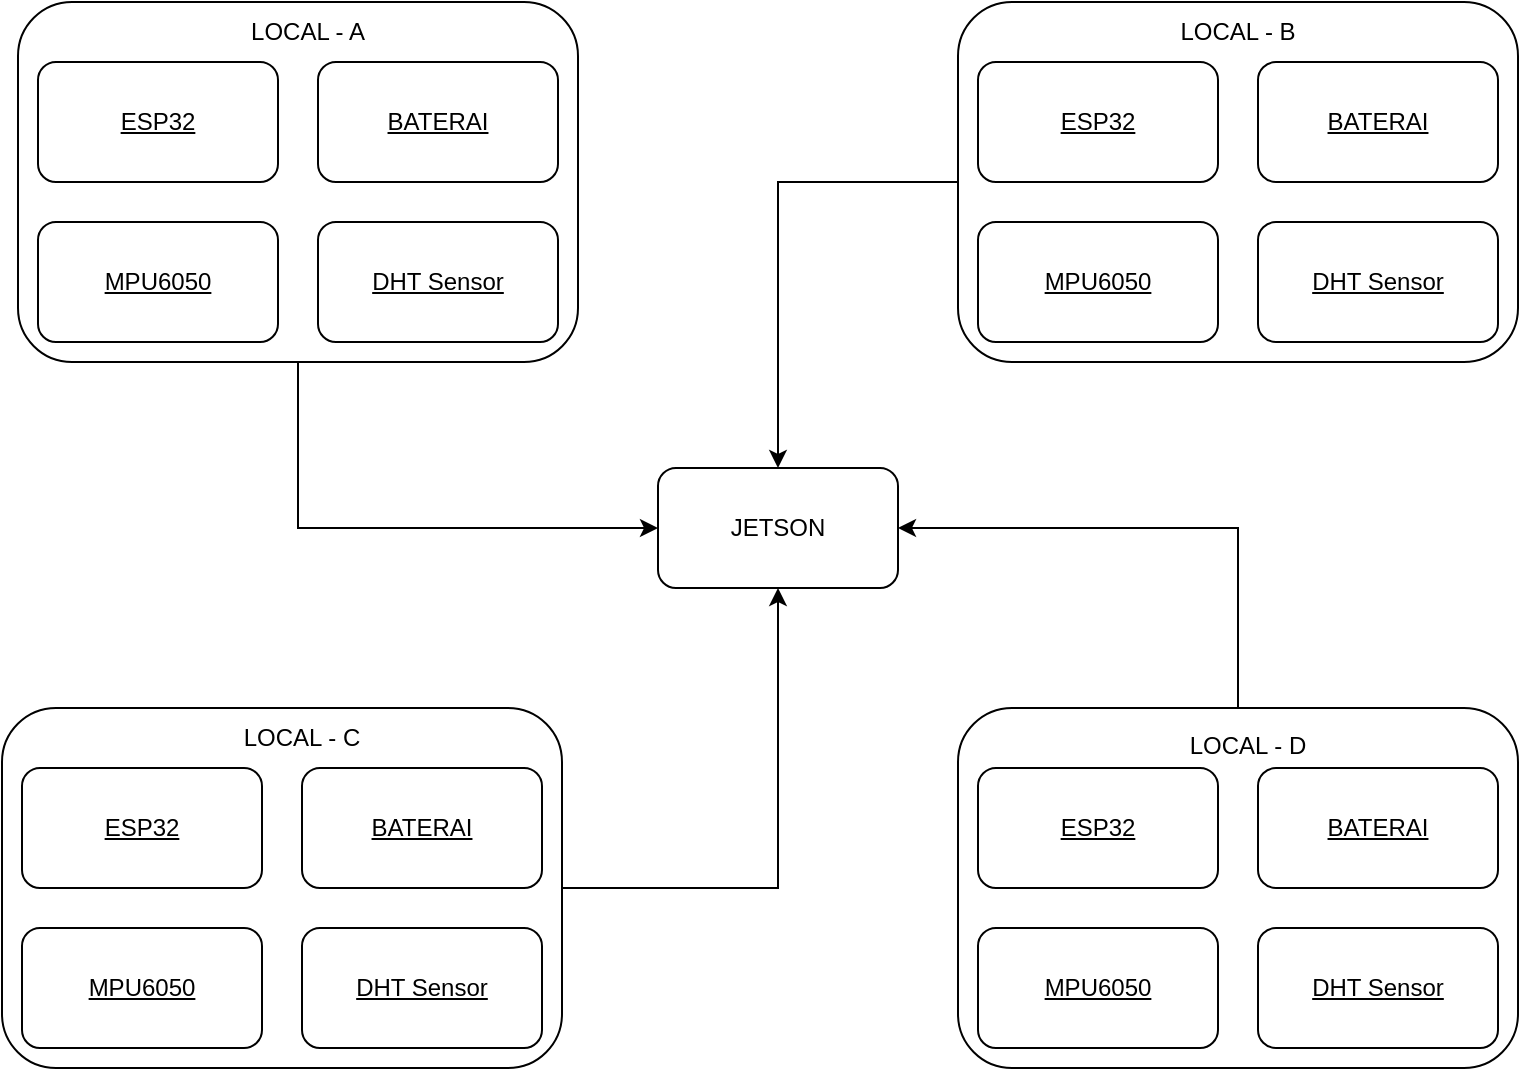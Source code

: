 <mxfile version="24.7.10">
  <diagram id="vD8sFqU6dK69UjMSyr5a" name="Page-1">
    <mxGraphModel dx="1193" dy="766" grid="1" gridSize="10" guides="1" tooltips="1" connect="1" arrows="1" fold="1" page="1" pageScale="1" pageWidth="850" pageHeight="1100" math="0" shadow="0">
      <root>
        <mxCell id="0" />
        <mxCell id="1" parent="0" />
        <mxCell id="LxN4yWKv5p5tdIrmG8J--1" value="JETSON" style="rounded=1;whiteSpace=wrap;html=1;" parent="1" vertex="1">
          <mxGeometry x="380" y="520" width="120" height="60" as="geometry" />
        </mxCell>
        <mxCell id="RJCEHbTl5Gyyu48FaCsY-56" style="edgeStyle=orthogonalEdgeStyle;rounded=0;orthogonalLoop=1;jettySize=auto;html=1;exitX=0.5;exitY=1;exitDx=0;exitDy=0;entryX=0;entryY=0.5;entryDx=0;entryDy=0;" edge="1" parent="1" source="RJCEHbTl5Gyyu48FaCsY-4" target="LxN4yWKv5p5tdIrmG8J--1">
          <mxGeometry relative="1" as="geometry" />
        </mxCell>
        <mxCell id="RJCEHbTl5Gyyu48FaCsY-4" value="" style="rounded=1;whiteSpace=wrap;html=1;fontStyle=4" vertex="1" parent="1">
          <mxGeometry x="60" y="287" width="280" height="180" as="geometry" />
        </mxCell>
        <mxCell id="RJCEHbTl5Gyyu48FaCsY-1" value="ESP32" style="rounded=1;whiteSpace=wrap;html=1;fontStyle=4" vertex="1" parent="1">
          <mxGeometry x="70" y="317" width="120" height="60" as="geometry" />
        </mxCell>
        <mxCell id="RJCEHbTl5Gyyu48FaCsY-2" value="MPU6050" style="rounded=1;whiteSpace=wrap;html=1;fontStyle=4" vertex="1" parent="1">
          <mxGeometry x="70" y="397" width="120" height="60" as="geometry" />
        </mxCell>
        <mxCell id="RJCEHbTl5Gyyu48FaCsY-3" value="DHT Sensor" style="rounded=1;whiteSpace=wrap;html=1;fontStyle=4" vertex="1" parent="1">
          <mxGeometry x="210" y="397" width="120" height="60" as="geometry" />
        </mxCell>
        <mxCell id="RJCEHbTl5Gyyu48FaCsY-22" value="BATERAI" style="rounded=1;whiteSpace=wrap;html=1;fontStyle=4" vertex="1" parent="1">
          <mxGeometry x="210" y="317" width="120" height="60" as="geometry" />
        </mxCell>
        <mxCell id="RJCEHbTl5Gyyu48FaCsY-42" value="LOCAL - A" style="text;html=1;align=center;verticalAlign=middle;whiteSpace=wrap;rounded=0;" vertex="1" parent="1">
          <mxGeometry x="175" y="287" width="60" height="30" as="geometry" />
        </mxCell>
        <mxCell id="RJCEHbTl5Gyyu48FaCsY-59" style="edgeStyle=orthogonalEdgeStyle;rounded=0;orthogonalLoop=1;jettySize=auto;html=1;exitX=0;exitY=0.5;exitDx=0;exitDy=0;entryX=0.5;entryY=0;entryDx=0;entryDy=0;" edge="1" parent="1" source="RJCEHbTl5Gyyu48FaCsY-24" target="LxN4yWKv5p5tdIrmG8J--1">
          <mxGeometry relative="1" as="geometry" />
        </mxCell>
        <mxCell id="RJCEHbTl5Gyyu48FaCsY-24" value="" style="rounded=1;whiteSpace=wrap;html=1;fontStyle=4" vertex="1" parent="1">
          <mxGeometry x="530" y="287" width="280" height="180" as="geometry" />
        </mxCell>
        <mxCell id="RJCEHbTl5Gyyu48FaCsY-43" value="LOCAL - B" style="text;html=1;align=center;verticalAlign=middle;whiteSpace=wrap;rounded=0;" vertex="1" parent="1">
          <mxGeometry x="640" y="287" width="60" height="30" as="geometry" />
        </mxCell>
        <mxCell id="RJCEHbTl5Gyyu48FaCsY-25" value="ESP32" style="rounded=1;whiteSpace=wrap;html=1;fontStyle=4" vertex="1" parent="1">
          <mxGeometry x="540" y="317" width="120" height="60" as="geometry" />
        </mxCell>
        <mxCell id="RJCEHbTl5Gyyu48FaCsY-26" value="MPU6050" style="rounded=1;whiteSpace=wrap;html=1;fontStyle=4" vertex="1" parent="1">
          <mxGeometry x="540" y="397" width="120" height="60" as="geometry" />
        </mxCell>
        <mxCell id="RJCEHbTl5Gyyu48FaCsY-27" value="DHT Sensor" style="rounded=1;whiteSpace=wrap;html=1;fontStyle=4" vertex="1" parent="1">
          <mxGeometry x="680" y="397" width="120" height="60" as="geometry" />
        </mxCell>
        <mxCell id="RJCEHbTl5Gyyu48FaCsY-28" value="BATERAI" style="rounded=1;whiteSpace=wrap;html=1;fontStyle=4" vertex="1" parent="1">
          <mxGeometry x="680" y="317" width="120" height="60" as="geometry" />
        </mxCell>
        <mxCell id="RJCEHbTl5Gyyu48FaCsY-57" style="edgeStyle=orthogonalEdgeStyle;rounded=0;orthogonalLoop=1;jettySize=auto;html=1;exitX=1;exitY=0.5;exitDx=0;exitDy=0;" edge="1" parent="1" source="RJCEHbTl5Gyyu48FaCsY-30" target="LxN4yWKv5p5tdIrmG8J--1">
          <mxGeometry relative="1" as="geometry" />
        </mxCell>
        <mxCell id="RJCEHbTl5Gyyu48FaCsY-30" value="" style="rounded=1;whiteSpace=wrap;html=1;fontStyle=4" vertex="1" parent="1">
          <mxGeometry x="52" y="640" width="280" height="180" as="geometry" />
        </mxCell>
        <mxCell id="RJCEHbTl5Gyyu48FaCsY-44" value="LOCAL - C" style="text;html=1;align=center;verticalAlign=middle;whiteSpace=wrap;rounded=0;" vertex="1" parent="1">
          <mxGeometry x="167" y="640" width="70" height="30" as="geometry" />
        </mxCell>
        <mxCell id="RJCEHbTl5Gyyu48FaCsY-31" value="ESP32" style="rounded=1;whiteSpace=wrap;html=1;fontStyle=4" vertex="1" parent="1">
          <mxGeometry x="62" y="670" width="120" height="60" as="geometry" />
        </mxCell>
        <mxCell id="RJCEHbTl5Gyyu48FaCsY-32" value="MPU6050" style="rounded=1;whiteSpace=wrap;html=1;fontStyle=4" vertex="1" parent="1">
          <mxGeometry x="62" y="750" width="120" height="60" as="geometry" />
        </mxCell>
        <mxCell id="RJCEHbTl5Gyyu48FaCsY-33" value="DHT Sensor" style="rounded=1;whiteSpace=wrap;html=1;fontStyle=4" vertex="1" parent="1">
          <mxGeometry x="202" y="750" width="120" height="60" as="geometry" />
        </mxCell>
        <mxCell id="RJCEHbTl5Gyyu48FaCsY-34" value="BATERAI" style="rounded=1;whiteSpace=wrap;html=1;fontStyle=4" vertex="1" parent="1">
          <mxGeometry x="202" y="670" width="120" height="60" as="geometry" />
        </mxCell>
        <mxCell id="RJCEHbTl5Gyyu48FaCsY-58" style="edgeStyle=orthogonalEdgeStyle;rounded=0;orthogonalLoop=1;jettySize=auto;html=1;exitX=0.5;exitY=0;exitDx=0;exitDy=0;entryX=1;entryY=0.5;entryDx=0;entryDy=0;" edge="1" parent="1" source="RJCEHbTl5Gyyu48FaCsY-36" target="LxN4yWKv5p5tdIrmG8J--1">
          <mxGeometry relative="1" as="geometry" />
        </mxCell>
        <mxCell id="RJCEHbTl5Gyyu48FaCsY-36" value="" style="rounded=1;whiteSpace=wrap;html=1;fontStyle=4" vertex="1" parent="1">
          <mxGeometry x="530" y="640" width="280" height="180" as="geometry" />
        </mxCell>
        <mxCell id="RJCEHbTl5Gyyu48FaCsY-45" value="LOCAL - D" style="text;html=1;align=center;verticalAlign=middle;whiteSpace=wrap;rounded=0;" vertex="1" parent="1">
          <mxGeometry x="640" y="644" width="70" height="30" as="geometry" />
        </mxCell>
        <mxCell id="RJCEHbTl5Gyyu48FaCsY-37" value="ESP32" style="rounded=1;whiteSpace=wrap;html=1;fontStyle=4" vertex="1" parent="1">
          <mxGeometry x="540" y="670" width="120" height="60" as="geometry" />
        </mxCell>
        <mxCell id="RJCEHbTl5Gyyu48FaCsY-38" value="MPU6050" style="rounded=1;whiteSpace=wrap;html=1;fontStyle=4" vertex="1" parent="1">
          <mxGeometry x="540" y="750" width="120" height="60" as="geometry" />
        </mxCell>
        <mxCell id="RJCEHbTl5Gyyu48FaCsY-39" value="DHT Sensor" style="rounded=1;whiteSpace=wrap;html=1;fontStyle=4" vertex="1" parent="1">
          <mxGeometry x="680" y="750" width="120" height="60" as="geometry" />
        </mxCell>
        <mxCell id="RJCEHbTl5Gyyu48FaCsY-40" value="BATERAI" style="rounded=1;whiteSpace=wrap;html=1;fontStyle=4" vertex="1" parent="1">
          <mxGeometry x="680" y="670" width="120" height="60" as="geometry" />
        </mxCell>
      </root>
    </mxGraphModel>
  </diagram>
</mxfile>
